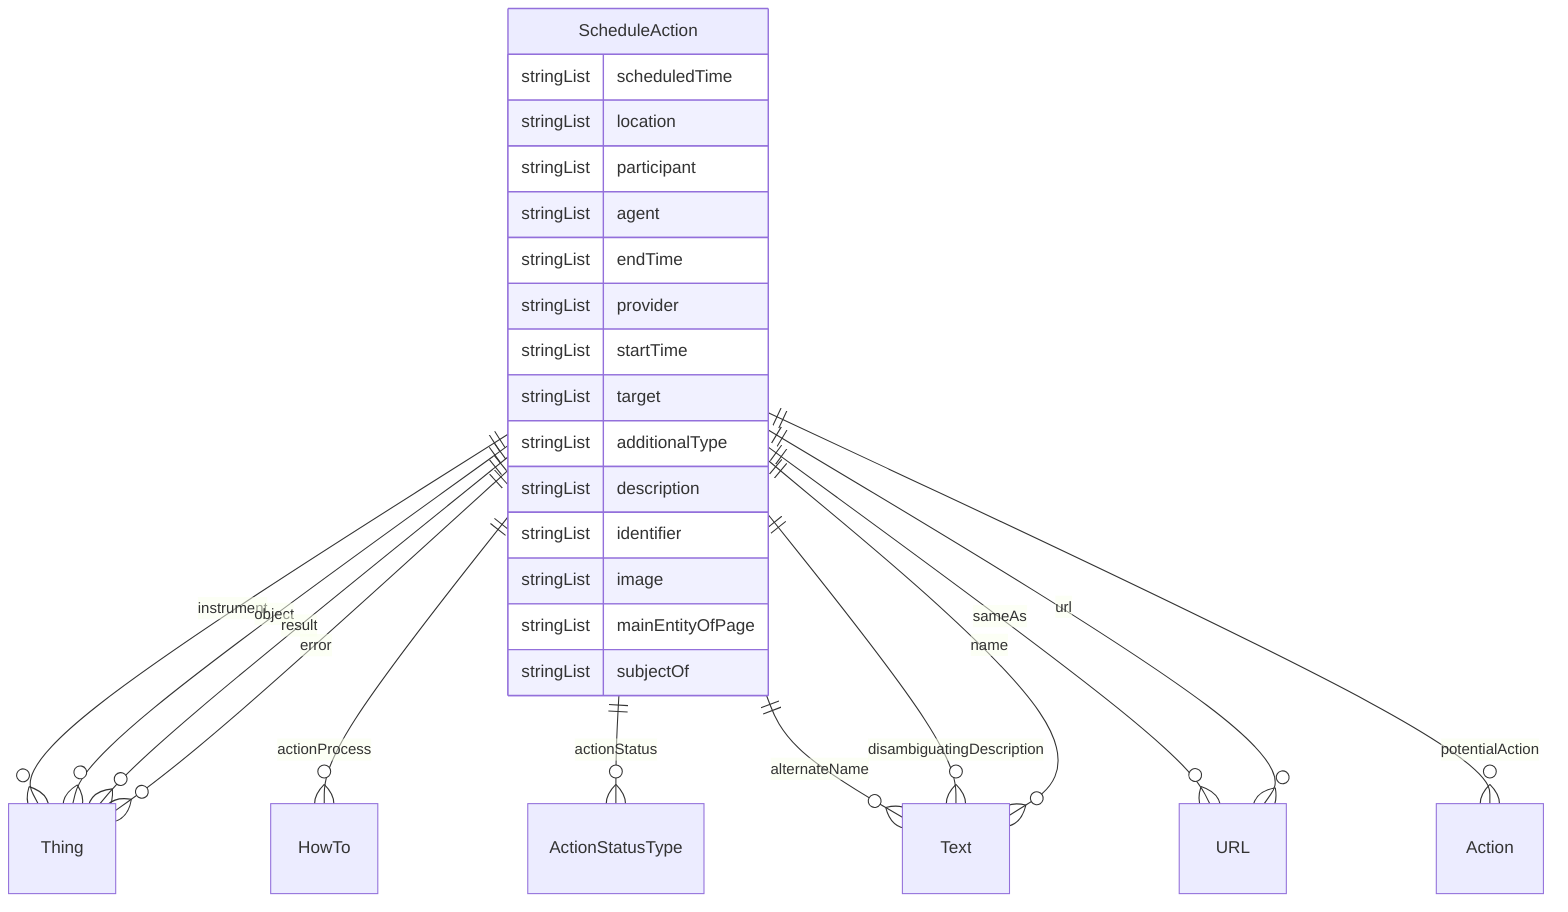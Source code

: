 erDiagram
ScheduleAction {
    stringList scheduledTime  
    stringList location  
    stringList participant  
    stringList agent  
    stringList endTime  
    stringList provider  
    stringList startTime  
    stringList target  
    stringList additionalType  
    stringList description  
    stringList identifier  
    stringList image  
    stringList mainEntityOfPage  
    stringList subjectOf  
}

ScheduleAction ||--}o Thing : "instrument"
ScheduleAction ||--}o Thing : "object"
ScheduleAction ||--}o Thing : "result"
ScheduleAction ||--}o HowTo : "actionProcess"
ScheduleAction ||--}o ActionStatusType : "actionStatus"
ScheduleAction ||--}o Thing : "error"
ScheduleAction ||--}o Text : "alternateName"
ScheduleAction ||--}o Text : "disambiguatingDescription"
ScheduleAction ||--}o Text : "name"
ScheduleAction ||--}o URL : "sameAs"
ScheduleAction ||--}o Action : "potentialAction"
ScheduleAction ||--}o URL : "url"